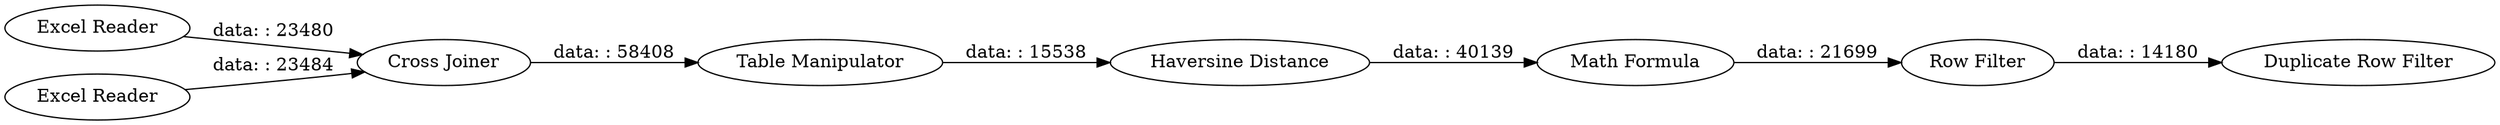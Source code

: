 digraph {
	"8694304427270777123_16" [label="Haversine Distance"]
	"8694304427270777123_20" [label="Duplicate Row Filter"]
	"8694304427270777123_19" [label="Row Filter"]
	"8694304427270777123_15" [label="Cross Joiner"]
	"8694304427270777123_14" [label="Excel Reader"]
	"8694304427270777123_1" [label="Excel Reader"]
	"8694304427270777123_17" [label="Table Manipulator"]
	"8694304427270777123_18" [label="Math Formula"]
	"8694304427270777123_16" -> "8694304427270777123_18" [label="data: : 40139"]
	"8694304427270777123_17" -> "8694304427270777123_16" [label="data: : 15538"]
	"8694304427270777123_15" -> "8694304427270777123_17" [label="data: : 58408"]
	"8694304427270777123_1" -> "8694304427270777123_15" [label="data: : 23484"]
	"8694304427270777123_19" -> "8694304427270777123_20" [label="data: : 14180"]
	"8694304427270777123_14" -> "8694304427270777123_15" [label="data: : 23480"]
	"8694304427270777123_18" -> "8694304427270777123_19" [label="data: : 21699"]
	rankdir=LR
}
